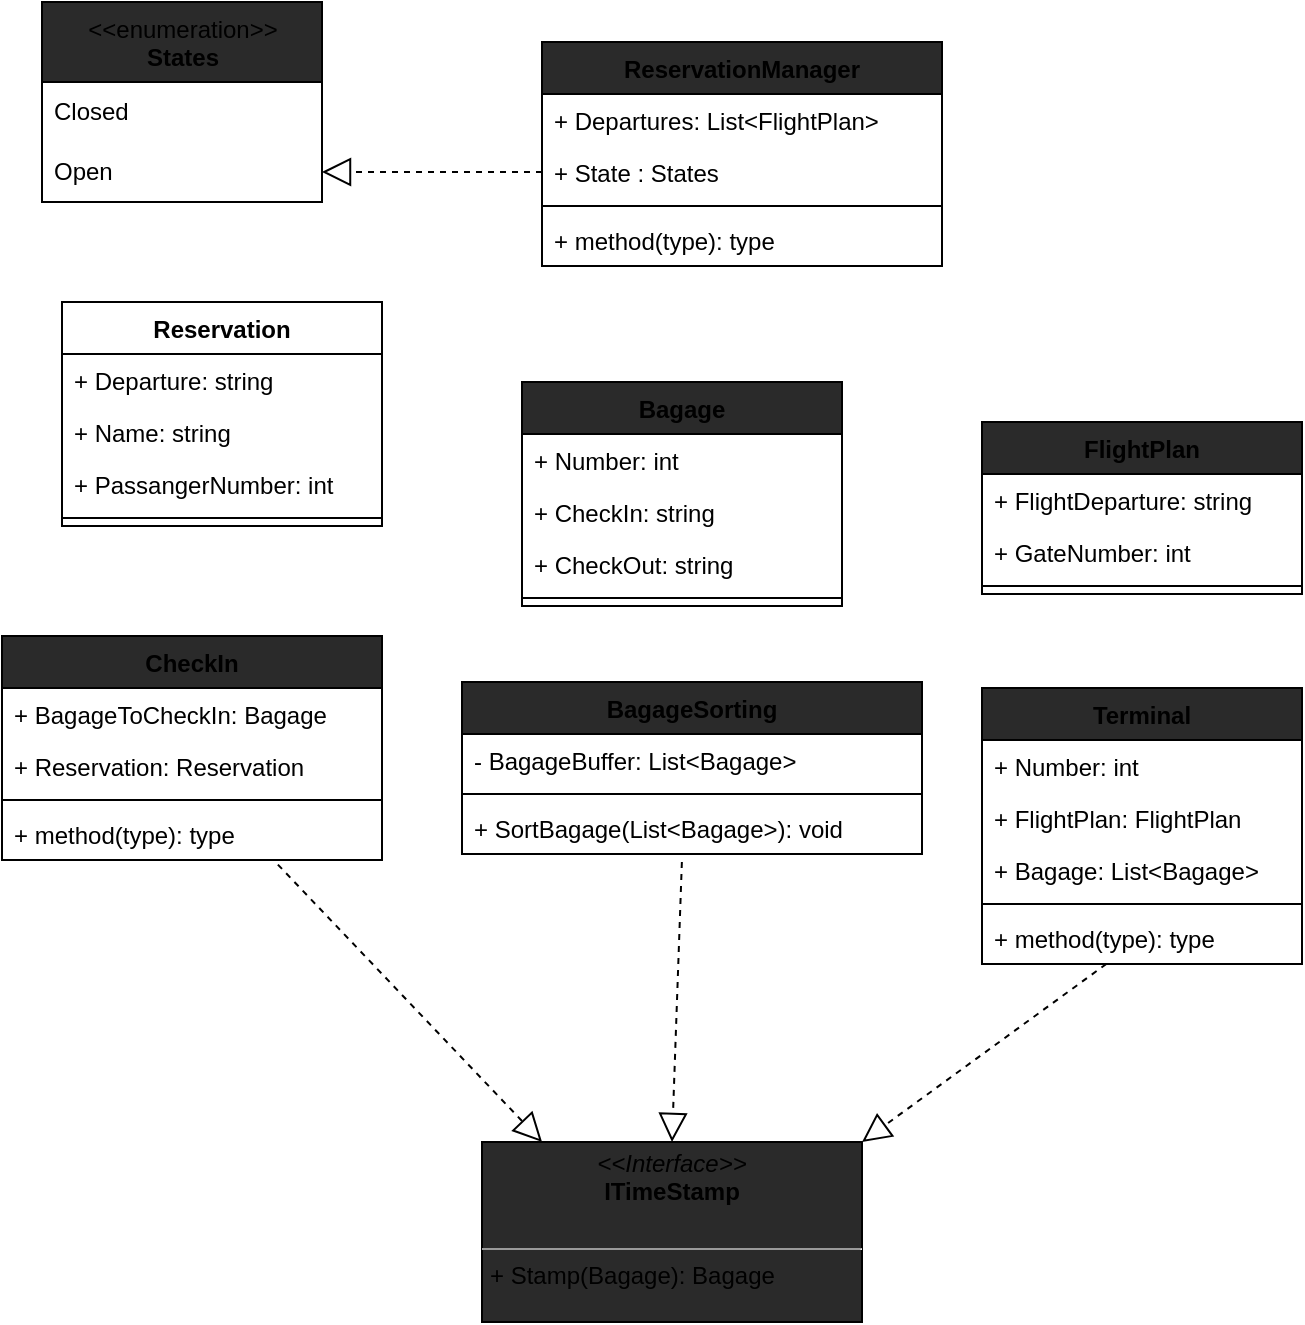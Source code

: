 <mxfile version="13.9.9" type="device"><diagram id="Jl_WlemGhwd49l4LBqNL" name="Side-1"><mxGraphModel dx="509" dy="639" grid="1" gridSize="10" guides="1" tooltips="1" connect="1" arrows="1" fold="1" page="1" pageScale="1" pageWidth="827" pageHeight="1169" math="0" shadow="0"><root><mxCell id="0"/><mxCell id="1" parent="0"/><mxCell id="-JLzHfJOMUqAHDYHtafj-1" value="Reservation" style="swimlane;fontStyle=1;align=center;verticalAlign=top;childLayout=stackLayout;horizontal=1;startSize=26;horizontalStack=0;resizeParent=1;resizeParentMax=0;resizeLast=0;collapsible=1;marginBottom=0;" parent="1" vertex="1"><mxGeometry x="230" y="150" width="160" height="112" as="geometry"/></mxCell><mxCell id="-JLzHfJOMUqAHDYHtafj-2" value="+ Departure: string " style="text;strokeColor=none;fillColor=none;align=left;verticalAlign=top;spacingLeft=4;spacingRight=4;overflow=hidden;rotatable=0;points=[[0,0.5],[1,0.5]];portConstraint=eastwest;" parent="-JLzHfJOMUqAHDYHtafj-1" vertex="1"><mxGeometry y="26" width="160" height="26" as="geometry"/></mxCell><mxCell id="-JLzHfJOMUqAHDYHtafj-5" value="+ Name: string" style="text;strokeColor=none;fillColor=none;align=left;verticalAlign=top;spacingLeft=4;spacingRight=4;overflow=hidden;rotatable=0;points=[[0,0.5],[1,0.5]];portConstraint=eastwest;" parent="-JLzHfJOMUqAHDYHtafj-1" vertex="1"><mxGeometry y="52" width="160" height="26" as="geometry"/></mxCell><mxCell id="-JLzHfJOMUqAHDYHtafj-6" value="+ PassangerNumber: int" style="text;strokeColor=none;fillColor=none;align=left;verticalAlign=top;spacingLeft=4;spacingRight=4;overflow=hidden;rotatable=0;points=[[0,0.5],[1,0.5]];portConstraint=eastwest;" parent="-JLzHfJOMUqAHDYHtafj-1" vertex="1"><mxGeometry y="78" width="160" height="26" as="geometry"/></mxCell><mxCell id="-JLzHfJOMUqAHDYHtafj-3" value="" style="line;strokeWidth=1;fillColor=none;align=left;verticalAlign=middle;spacingTop=-1;spacingLeft=3;spacingRight=3;rotatable=0;labelPosition=right;points=[];portConstraint=eastwest;" parent="-JLzHfJOMUqAHDYHtafj-1" vertex="1"><mxGeometry y="104" width="160" height="8" as="geometry"/></mxCell><mxCell id="-JLzHfJOMUqAHDYHtafj-7" value="FlightPlan" style="swimlane;fontStyle=1;align=center;verticalAlign=top;childLayout=stackLayout;horizontal=1;startSize=26;horizontalStack=0;resizeParent=1;resizeParentMax=0;resizeLast=0;collapsible=1;marginBottom=0;fillColor=#2a2a2a;" parent="1" vertex="1"><mxGeometry x="690" y="210" width="160" height="86" as="geometry"/></mxCell><mxCell id="-JLzHfJOMUqAHDYHtafj-8" value="+ FlightDeparture: string" style="text;strokeColor=none;fillColor=none;align=left;verticalAlign=top;spacingLeft=4;spacingRight=4;overflow=hidden;rotatable=0;points=[[0,0.5],[1,0.5]];portConstraint=eastwest;" parent="-JLzHfJOMUqAHDYHtafj-7" vertex="1"><mxGeometry y="26" width="160" height="26" as="geometry"/></mxCell><mxCell id="-JLzHfJOMUqAHDYHtafj-12" value="+ GateNumber: int" style="text;strokeColor=none;fillColor=none;align=left;verticalAlign=top;spacingLeft=4;spacingRight=4;overflow=hidden;rotatable=0;points=[[0,0.5],[1,0.5]];portConstraint=eastwest;" parent="-JLzHfJOMUqAHDYHtafj-7" vertex="1"><mxGeometry y="52" width="160" height="26" as="geometry"/></mxCell><mxCell id="-JLzHfJOMUqAHDYHtafj-9" value="" style="line;strokeWidth=1;fillColor=none;align=left;verticalAlign=middle;spacingTop=-1;spacingLeft=3;spacingRight=3;rotatable=0;labelPosition=right;points=[];portConstraint=eastwest;" parent="-JLzHfJOMUqAHDYHtafj-7" vertex="1"><mxGeometry y="78" width="160" height="8" as="geometry"/></mxCell><mxCell id="-JLzHfJOMUqAHDYHtafj-13" value="BagageSorting" style="swimlane;fontStyle=1;align=center;verticalAlign=top;childLayout=stackLayout;horizontal=1;startSize=26;horizontalStack=0;resizeParent=1;resizeParentMax=0;resizeLast=0;collapsible=1;marginBottom=0;fillColor=#2a2a2a;" parent="1" vertex="1"><mxGeometry x="430" y="340" width="230" height="86" as="geometry"/></mxCell><mxCell id="-JLzHfJOMUqAHDYHtafj-30" value="- BagageBuffer: List&lt;Bagage&gt;" style="text;strokeColor=none;fillColor=none;align=left;verticalAlign=top;spacingLeft=4;spacingRight=4;overflow=hidden;rotatable=0;points=[[0,0.5],[1,0.5]];portConstraint=eastwest;" parent="-JLzHfJOMUqAHDYHtafj-13" vertex="1"><mxGeometry y="26" width="230" height="26" as="geometry"/></mxCell><mxCell id="-JLzHfJOMUqAHDYHtafj-15" value="" style="line;strokeWidth=1;fillColor=none;align=left;verticalAlign=middle;spacingTop=-1;spacingLeft=3;spacingRight=3;rotatable=0;labelPosition=right;points=[];portConstraint=eastwest;" parent="-JLzHfJOMUqAHDYHtafj-13" vertex="1"><mxGeometry y="52" width="230" height="8" as="geometry"/></mxCell><mxCell id="-JLzHfJOMUqAHDYHtafj-16" value="+ SortBagage(List&lt;Bagage&gt;): void" style="text;strokeColor=none;fillColor=none;align=left;verticalAlign=top;spacingLeft=4;spacingRight=4;overflow=hidden;rotatable=0;points=[[0,0.5],[1,0.5]];portConstraint=eastwest;" parent="-JLzHfJOMUqAHDYHtafj-13" vertex="1"><mxGeometry y="60" width="230" height="26" as="geometry"/></mxCell><mxCell id="-JLzHfJOMUqAHDYHtafj-21" value="Terminal" style="swimlane;fontStyle=1;align=center;verticalAlign=top;childLayout=stackLayout;horizontal=1;startSize=26;horizontalStack=0;resizeParent=1;resizeParentMax=0;resizeLast=0;collapsible=1;marginBottom=0;fillColor=#2a2a2a;" parent="1" vertex="1"><mxGeometry x="690" y="343" width="160" height="138" as="geometry"/></mxCell><mxCell id="-JLzHfJOMUqAHDYHtafj-22" value="+ Number: int" style="text;strokeColor=none;fillColor=none;align=left;verticalAlign=top;spacingLeft=4;spacingRight=4;overflow=hidden;rotatable=0;points=[[0,0.5],[1,0.5]];portConstraint=eastwest;" parent="-JLzHfJOMUqAHDYHtafj-21" vertex="1"><mxGeometry y="26" width="160" height="26" as="geometry"/></mxCell><mxCell id="isN3MJJJfGTB51yV5tpa-1" value="+ FlightPlan: FlightPlan" style="text;strokeColor=none;fillColor=none;align=left;verticalAlign=top;spacingLeft=4;spacingRight=4;overflow=hidden;rotatable=0;points=[[0,0.5],[1,0.5]];portConstraint=eastwest;" vertex="1" parent="-JLzHfJOMUqAHDYHtafj-21"><mxGeometry y="52" width="160" height="26" as="geometry"/></mxCell><mxCell id="isN3MJJJfGTB51yV5tpa-2" value="+ Bagage: List&lt;Bagage&gt;" style="text;strokeColor=none;fillColor=none;align=left;verticalAlign=top;spacingLeft=4;spacingRight=4;overflow=hidden;rotatable=0;points=[[0,0.5],[1,0.5]];portConstraint=eastwest;" vertex="1" parent="-JLzHfJOMUqAHDYHtafj-21"><mxGeometry y="78" width="160" height="26" as="geometry"/></mxCell><mxCell id="-JLzHfJOMUqAHDYHtafj-23" value="" style="line;strokeWidth=1;fillColor=none;align=left;verticalAlign=middle;spacingTop=-1;spacingLeft=3;spacingRight=3;rotatable=0;labelPosition=right;points=[];portConstraint=eastwest;" parent="-JLzHfJOMUqAHDYHtafj-21" vertex="1"><mxGeometry y="104" width="160" height="8" as="geometry"/></mxCell><mxCell id="-JLzHfJOMUqAHDYHtafj-24" value="+ method(type): type" style="text;strokeColor=none;fillColor=none;align=left;verticalAlign=top;spacingLeft=4;spacingRight=4;overflow=hidden;rotatable=0;points=[[0,0.5],[1,0.5]];portConstraint=eastwest;" parent="-JLzHfJOMUqAHDYHtafj-21" vertex="1"><mxGeometry y="112" width="160" height="26" as="geometry"/></mxCell><mxCell id="-JLzHfJOMUqAHDYHtafj-25" value="CheckIn" style="swimlane;fontStyle=1;align=center;verticalAlign=top;childLayout=stackLayout;horizontal=1;startSize=26;horizontalStack=0;resizeParent=1;resizeParentMax=0;resizeLast=0;collapsible=1;marginBottom=0;fillColor=#2a2a2a;" parent="1" vertex="1"><mxGeometry x="200" y="317" width="190" height="112" as="geometry"/></mxCell><mxCell id="-JLzHfJOMUqAHDYHtafj-26" value="+ BagageToCheckIn: Bagage " style="text;strokeColor=none;fillColor=none;align=left;verticalAlign=top;spacingLeft=4;spacingRight=4;overflow=hidden;rotatable=0;points=[[0,0.5],[1,0.5]];portConstraint=eastwest;" parent="-JLzHfJOMUqAHDYHtafj-25" vertex="1"><mxGeometry y="26" width="190" height="26" as="geometry"/></mxCell><mxCell id="-JLzHfJOMUqAHDYHtafj-35" value="+ Reservation: Reservation" style="text;strokeColor=none;fillColor=none;align=left;verticalAlign=top;spacingLeft=4;spacingRight=4;overflow=hidden;rotatable=0;points=[[0,0.5],[1,0.5]];portConstraint=eastwest;" parent="-JLzHfJOMUqAHDYHtafj-25" vertex="1"><mxGeometry y="52" width="190" height="26" as="geometry"/></mxCell><mxCell id="-JLzHfJOMUqAHDYHtafj-27" value="" style="line;strokeWidth=1;fillColor=none;align=left;verticalAlign=middle;spacingTop=-1;spacingLeft=3;spacingRight=3;rotatable=0;labelPosition=right;points=[];portConstraint=eastwest;" parent="-JLzHfJOMUqAHDYHtafj-25" vertex="1"><mxGeometry y="78" width="190" height="8" as="geometry"/></mxCell><mxCell id="-JLzHfJOMUqAHDYHtafj-28" value="+ method(type): type" style="text;strokeColor=none;fillColor=none;align=left;verticalAlign=top;spacingLeft=4;spacingRight=4;overflow=hidden;rotatable=0;points=[[0,0.5],[1,0.5]];portConstraint=eastwest;" parent="-JLzHfJOMUqAHDYHtafj-25" vertex="1"><mxGeometry y="86" width="190" height="26" as="geometry"/></mxCell><mxCell id="-JLzHfJOMUqAHDYHtafj-31" value="Bagage" style="swimlane;fontStyle=1;align=center;verticalAlign=top;childLayout=stackLayout;horizontal=1;startSize=26;horizontalStack=0;resizeParent=1;resizeParentMax=0;resizeLast=0;collapsible=1;marginBottom=0;fillColor=#2a2a2a;" parent="1" vertex="1"><mxGeometry x="460" y="190" width="160" height="112" as="geometry"/></mxCell><mxCell id="-JLzHfJOMUqAHDYHtafj-14" value="+ Number: int" style="text;strokeColor=none;fillColor=none;align=left;verticalAlign=top;spacingLeft=4;spacingRight=4;overflow=hidden;rotatable=0;points=[[0,0.5],[1,0.5]];portConstraint=eastwest;" parent="-JLzHfJOMUqAHDYHtafj-31" vertex="1"><mxGeometry y="26" width="160" height="26" as="geometry"/></mxCell><mxCell id="-JLzHfJOMUqAHDYHtafj-29" value="+ CheckIn: string" style="text;strokeColor=none;fillColor=none;align=left;verticalAlign=top;spacingLeft=4;spacingRight=4;overflow=hidden;rotatable=0;points=[[0,0.5],[1,0.5]];portConstraint=eastwest;" parent="-JLzHfJOMUqAHDYHtafj-31" vertex="1"><mxGeometry y="52" width="160" height="26" as="geometry"/></mxCell><mxCell id="-JLzHfJOMUqAHDYHtafj-32" value="+ CheckOut: string" style="text;strokeColor=none;fillColor=none;align=left;verticalAlign=top;spacingLeft=4;spacingRight=4;overflow=hidden;rotatable=0;points=[[0,0.5],[1,0.5]];portConstraint=eastwest;" parent="-JLzHfJOMUqAHDYHtafj-31" vertex="1"><mxGeometry y="78" width="160" height="26" as="geometry"/></mxCell><mxCell id="-JLzHfJOMUqAHDYHtafj-33" value="" style="line;strokeWidth=1;fillColor=none;align=left;verticalAlign=middle;spacingTop=-1;spacingLeft=3;spacingRight=3;rotatable=0;labelPosition=right;points=[];portConstraint=eastwest;" parent="-JLzHfJOMUqAHDYHtafj-31" vertex="1"><mxGeometry y="104" width="160" height="8" as="geometry"/></mxCell><mxCell id="-JLzHfJOMUqAHDYHtafj-36" value="ReservationManager" style="swimlane;fontStyle=1;align=center;verticalAlign=top;childLayout=stackLayout;horizontal=1;startSize=26;horizontalStack=0;resizeParent=1;resizeParentMax=0;resizeLast=0;collapsible=1;marginBottom=0;fillColor=#2a2a2a;" parent="1" vertex="1"><mxGeometry x="470" y="20" width="200" height="112" as="geometry"/></mxCell><mxCell id="-JLzHfJOMUqAHDYHtafj-37" value="+ Departures: List&lt;FlightPlan&gt;" style="text;strokeColor=none;fillColor=none;align=left;verticalAlign=top;spacingLeft=4;spacingRight=4;overflow=hidden;rotatable=0;points=[[0,0.5],[1,0.5]];portConstraint=eastwest;" parent="-JLzHfJOMUqAHDYHtafj-36" vertex="1"><mxGeometry y="26" width="200" height="26" as="geometry"/></mxCell><mxCell id="-JLzHfJOMUqAHDYHtafj-40" value="+ State : States" style="text;strokeColor=none;fillColor=none;align=left;verticalAlign=top;spacingLeft=4;spacingRight=4;overflow=hidden;rotatable=0;points=[[0,0.5],[1,0.5]];portConstraint=eastwest;" parent="-JLzHfJOMUqAHDYHtafj-36" vertex="1"><mxGeometry y="52" width="200" height="26" as="geometry"/></mxCell><mxCell id="-JLzHfJOMUqAHDYHtafj-38" value="" style="line;strokeWidth=1;fillColor=none;align=left;verticalAlign=middle;spacingTop=-1;spacingLeft=3;spacingRight=3;rotatable=0;labelPosition=right;points=[];portConstraint=eastwest;" parent="-JLzHfJOMUqAHDYHtafj-36" vertex="1"><mxGeometry y="78" width="200" height="8" as="geometry"/></mxCell><mxCell id="-JLzHfJOMUqAHDYHtafj-39" value="+ method(type): type" style="text;strokeColor=none;fillColor=none;align=left;verticalAlign=top;spacingLeft=4;spacingRight=4;overflow=hidden;rotatable=0;points=[[0,0.5],[1,0.5]];portConstraint=eastwest;" parent="-JLzHfJOMUqAHDYHtafj-36" vertex="1"><mxGeometry y="86" width="200" height="26" as="geometry"/></mxCell><mxCell id="-JLzHfJOMUqAHDYHtafj-42" value="&amp;lt;&amp;lt;enumeration&amp;gt;&amp;gt;&lt;br&gt;&lt;b&gt;States&lt;/b&gt;" style="swimlane;fontStyle=0;align=center;verticalAlign=top;childLayout=stackLayout;horizontal=1;startSize=40;horizontalStack=0;resizeParent=1;resizeParentMax=0;resizeLast=0;collapsible=0;marginBottom=0;html=1;fillColor=#2a2a2a;" parent="1" vertex="1"><mxGeometry x="220" width="140" height="100" as="geometry"/></mxCell><mxCell id="-JLzHfJOMUqAHDYHtafj-43" value="Closed" style="text;html=1;strokeColor=none;fillColor=none;align=left;verticalAlign=middle;spacingLeft=4;spacingRight=4;overflow=hidden;rotatable=0;points=[[0,0.5],[1,0.5]];portConstraint=eastwest;" parent="-JLzHfJOMUqAHDYHtafj-42" vertex="1"><mxGeometry y="40" width="140" height="30" as="geometry"/></mxCell><mxCell id="-JLzHfJOMUqAHDYHtafj-44" value="Open" style="text;html=1;strokeColor=none;fillColor=none;align=left;verticalAlign=middle;spacingLeft=4;spacingRight=4;overflow=hidden;rotatable=0;points=[[0,0.5],[1,0.5]];portConstraint=eastwest;" parent="-JLzHfJOMUqAHDYHtafj-42" vertex="1"><mxGeometry y="70" width="140" height="30" as="geometry"/></mxCell><mxCell id="-JLzHfJOMUqAHDYHtafj-45" value="" style="endArrow=block;dashed=1;endFill=0;endSize=12;html=1;exitX=0;exitY=0.5;exitDx=0;exitDy=0;entryX=1;entryY=0.5;entryDx=0;entryDy=0;" parent="1" source="-JLzHfJOMUqAHDYHtafj-40" target="-JLzHfJOMUqAHDYHtafj-44" edge="1"><mxGeometry width="160" relative="1" as="geometry"><mxPoint x="230" y="132" as="sourcePoint"/><mxPoint x="390" y="132" as="targetPoint"/></mxGeometry></mxCell><mxCell id="-JLzHfJOMUqAHDYHtafj-47" value="&lt;p style=&quot;margin: 0px ; margin-top: 4px ; text-align: center&quot;&gt;&lt;i&gt;&amp;lt;&amp;lt;Interface&amp;gt;&amp;gt;&lt;/i&gt;&lt;br&gt;&lt;b&gt;ITimeStamp&lt;/b&gt;&lt;/p&gt;&lt;br&gt;&lt;hr size=&quot;1&quot;&gt;&lt;p style=&quot;margin: 0px ; margin-left: 4px&quot;&gt;+ Stamp(Bagage): Bagage&lt;/p&gt;" style="verticalAlign=top;align=left;overflow=fill;fontSize=12;fontFamily=Helvetica;html=1;fillColor=#2a2a2a;" parent="1" vertex="1"><mxGeometry x="440" y="570" width="190" height="90" as="geometry"/></mxCell><mxCell id="-JLzHfJOMUqAHDYHtafj-48" value="" style="endArrow=block;dashed=1;endFill=0;endSize=12;html=1;entryX=1;entryY=0;entryDx=0;entryDy=0;" parent="1" source="-JLzHfJOMUqAHDYHtafj-24" target="-JLzHfJOMUqAHDYHtafj-47" edge="1"><mxGeometry width="160" relative="1" as="geometry"><mxPoint x="590" y="500" as="sourcePoint"/><mxPoint x="750" y="500" as="targetPoint"/></mxGeometry></mxCell><mxCell id="-JLzHfJOMUqAHDYHtafj-49" value="" style="endArrow=block;dashed=1;endFill=0;endSize=12;html=1;exitX=0.478;exitY=1.154;exitDx=0;exitDy=0;exitPerimeter=0;entryX=0.5;entryY=0;entryDx=0;entryDy=0;" parent="1" source="-JLzHfJOMUqAHDYHtafj-16" target="-JLzHfJOMUqAHDYHtafj-47" edge="1"><mxGeometry width="160" relative="1" as="geometry"><mxPoint x="380" y="520" as="sourcePoint"/><mxPoint x="540" y="520" as="targetPoint"/></mxGeometry></mxCell><mxCell id="-JLzHfJOMUqAHDYHtafj-50" value="" style="endArrow=block;dashed=1;endFill=0;endSize=12;html=1;exitX=0.726;exitY=1.088;exitDx=0;exitDy=0;exitPerimeter=0;entryX=0.158;entryY=0;entryDx=0;entryDy=0;entryPerimeter=0;" parent="1" source="-JLzHfJOMUqAHDYHtafj-28" target="-JLzHfJOMUqAHDYHtafj-47" edge="1"><mxGeometry width="160" relative="1" as="geometry"><mxPoint x="334" y="510" as="sourcePoint"/><mxPoint x="494" y="510" as="targetPoint"/></mxGeometry></mxCell></root></mxGraphModel></diagram></mxfile>